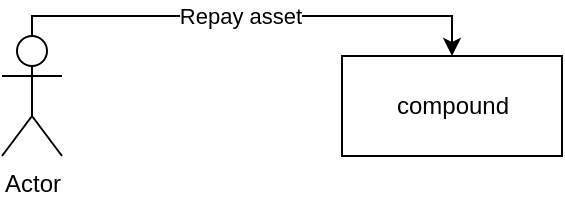 <mxfile>
    <diagram id="DVzetPKE1MSrp8n5iv-z" name="Page-1">
        <mxGraphModel dx="2011" dy="785" grid="1" gridSize="10" guides="1" tooltips="1" connect="1" arrows="1" fold="1" page="1" pageScale="1" pageWidth="850" pageHeight="1100" math="0" shadow="0">
            <root>
                <mxCell id="0"/>
                <mxCell id="1" parent="0"/>
                <mxCell id="4" style="edgeStyle=orthogonalEdgeStyle;rounded=0;orthogonalLoop=1;jettySize=auto;html=1;entryX=0.5;entryY=0;entryDx=0;entryDy=0;" parent="1" source="2" target="3" edge="1">
                    <mxGeometry relative="1" as="geometry">
                        <Array as="points">
                            <mxPoint x="65" y="50"/>
                            <mxPoint x="275" y="50"/>
                        </Array>
                    </mxGeometry>
                </mxCell>
                <mxCell id="5" value="Repay asset" style="edgeLabel;html=1;align=center;verticalAlign=middle;resizable=0;points=[];" parent="4" vertex="1" connectable="0">
                    <mxGeometry x="-0.05" relative="1" as="geometry">
                        <mxPoint as="offset"/>
                    </mxGeometry>
                </mxCell>
                <mxCell id="2" value="Actor" style="shape=umlActor;verticalLabelPosition=bottom;verticalAlign=top;html=1;" parent="1" vertex="1">
                    <mxGeometry x="50" y="60" width="30" height="60" as="geometry"/>
                </mxCell>
                <mxCell id="3" value="compound" style="html=1;" parent="1" vertex="1">
                    <mxGeometry x="220" y="70" width="110" height="50" as="geometry"/>
                </mxCell>
            </root>
        </mxGraphModel>
    </diagram>
</mxfile>